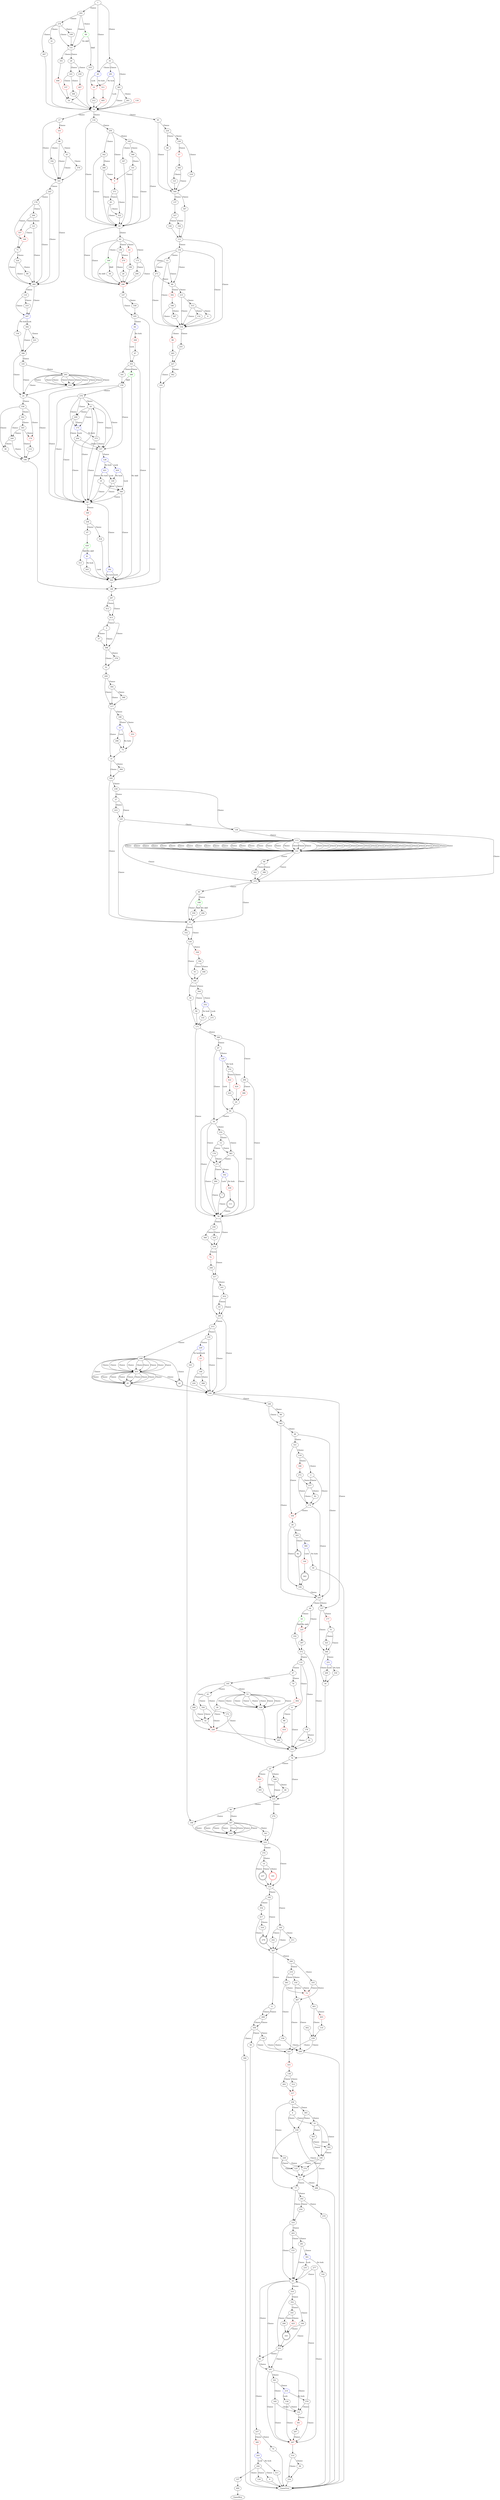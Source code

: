 digraph CityOfThieves {
1[label="1" shape=ellipse color=black];
1->202 [ label="Choice"];
1->49 [ label="Choice"];
1->33 [ label="Choice"];
2[label="2" shape=ellipse color=black];
2->377 [ label="Choice"];
2->174 [ label="Choice"];
3[label="3" shape=ellipse color=black];
3->37 [ label="Choice"];
3->398 [ label="Choice"];
4[label="4" shape=ellipse color=black];
4->339 [ label="Choice"];
4->35 [ label="Choice"];
5[label="5" shape=ellipse color=red];
5->371;
6[label="6" shape=ellipse color=black];
6->333 [ label="Choice"];
6->88 [ label="Choice"];
7[label="7" shape=doublecircle color=black];
7->78 [ label="Choice"];
8[label="8" shape=ellipse color=black];
8->334;
9[label="9" shape=ellipse color=black];
9-> GameOver;
10[label="10" shape=ellipse color=red];
10->212;
11[label="11" shape=ellipse color=black];
11->408 [ label="Choice"];
11->408 [ label="Choice"];
12[label="12" shape=ellipse color=black];
12->383 [ label="Choice"];
12->176 [ label="Choice"];
13[label="13" shape=ellipse color=black];
13->334 [ label="Choice"];
13->80 [ label="Choice"];
13->273 [ label="Choice"];
14[label="14" shape=ellipse color=black];
14->237 [ label="Choice"];
14->191 [ label="Choice"];
15[label="15" shape=ellipse color=blue];
15->298 [ label="Luck"];
15->75 [ label="No luck"];
16[label="16" shape=ellipse color=black];
16->333;
17[label="17" shape=ellipse color=black];
17->161 [ label="Choice"];
17->331 [ label="Choice"];
18[label="18" shape=ellipse color=green];
18->102 [ label="Skill"];
18->225 [ label="No skill"];
19[label="19" shape=ellipse color=black];
19->340 [ label="Choice"];
19->60 [ label="Choice"];
20[label="20" shape=ellipse color=black];
20->84;
21[label="21" shape=ellipse color=black];
21->77 [ label="Choice"];
21->288 [ label="Choice"];
22[label="22" shape=ellipse color=red];
22->198;
23[label="23" shape=ellipse color=red];
23->146;
24[label="24" shape=ellipse color=black];
24->336 [ label="Choice"];
24->196 [ label="Choice"];
25[label="25" shape=ellipse color=black];
25->169 [ label="Choice"];
25->323 [ label="Choice"];
25->115 [ label="Choice"];
26[label="26" shape=ellipse color=black];
26->296;
27[label="27" shape=ellipse color=black];
27->223 [ label="Choice"];
27->165 [ label="Choice"];
28[label="28" shape=ellipse color=black];
28->265 [ label="Choice"];
28->104 [ label="Choice"];
29[label="29" shape=ellipse color=black];
29->143 [ label="Choice"];
29->230 [ label="Choice"];
30[label="30" shape=ellipse color=black];
30->76;
31[label="31" shape=ellipse color=black];
31->329 [ label="Choice"];
31->364 [ label="Choice"];
32[label="32" shape=ellipse color=black];
32->249;
33[label="33" shape=ellipse color=black];
33->49 [ label="Choice"];
33->291 [ label="Choice"];
33->381 [ label="Choice"];
34[label="34" shape=ellipse color=black];
34->171;
35[label="35" shape=ellipse color=black];
35->305 [ label="Choice"];
35->189 [ label="Choice"];
35->382 [ label="Choice"];
36[label="36" shape=ellipse color=black];
36->196;
37[label="37" shape=ellipse color=black];
37->398;
38[label="38" shape=ellipse color=black];
38->296;
39[label="39" shape=ellipse color=black];
39->249 [ label="Choice"];
39->32 [ label="Choice"];
40[label="40" shape=ellipse color=black];
40->168 [ label="Choice"];
40->91 [ label="Choice"];
41[label="41" shape=ellipse color=black];
41->74;
42[label="42" shape=doublecircle color=black];
42->100;
43[label="43" shape=ellipse color=black];
43->209 [ label="Choice"];
43->175 [ label="Choice"];
43->107 [ label="Choice"];
43->60 [ label="Choice"];
44[label="44" shape=ellipse color=black];
44->225 [ label="Choice"];
44->18 [ label="Choice"];
45[label="45" shape=ellipse color=black];
45->161 [ label="Choice"];
45->376 [ label="Choice"];
46[label="46" shape=ellipse color=black];
46->115;
47[label="47" shape=ellipse color=black];
47->430;
48[label="48" shape=ellipse color=black];
48->205 [ label="Choice"];
48->321 [ label="Choice"];
49[label="49" shape=ellipse color=blue];
49->10 [ label="Luck"];
49->311 [ label="No luck"];
50[label="50" shape=ellipse color=black];
50->232 [ label="Choice"];
50->271 [ label="Choice"];
50->78 [ label="Choice"];
51[label="51" shape=ellipse color=black];
51->325 [ label="Choice"];
51->348 [ label="Choice"];
52[label="52" shape=ellipse color=black];
52->200;
53[label="53" shape=ellipse color=black];
53->328 [ label="Choice"];
53->328 [ label="Choice"];
53->328 [ label="Choice"];
53->328 [ label="Choice"];
53->328 [ label="Choice"];
53->328 [ label="Choice"];
53->328 [ label="Choice"];
53->328 [ label="Choice"];
53->39 [ label="Choice"];
54[label="54" shape=ellipse color=black];
54->74;
55[label="55" shape=ellipse color=black];
55->180;
56[label="56" shape=ellipse color=black];
56-> GameOver;
57[label="57" shape=ellipse color=red];
57->360;
58[label="58" shape=ellipse color=black];
58->171;
59[label="59" shape=ellipse color=black];
59-> GameOver;
60[label="60" shape=ellipse color=black];
60->192 [ label="Choice"];
60->349 [ label="Choice"];
61[label="61" shape=ellipse color=black];
61->350 [ label="Choice"];
61->172 [ label="Choice"];
62[label="62" shape=ellipse color=black];
62->190 [ label="Choice"];
62->22 [ label="Choice"];
62->173 [ label="Choice"];
62->136 [ label="Choice"];
62->296 [ label="Choice"];
63[label="63" shape=ellipse color=black];
63->280;
64[label="64" shape=ellipse color=blue];
64->353 [ label="Luck"];
64->309 [ label="No luck"];
65[label="65" shape=ellipse color=black];
65->96 [ label="Choice"];
65->319 [ label="Choice"];
65->197 [ label="Choice"];
66[label="66" shape=ellipse color=black];
66->300;
67[label="67" shape=ellipse color=black];
67->79 [ label="Choice"];
67->195 [ label="Choice"];
68[label="68" shape=ellipse color=black];
68->262 [ label="Choice"];
68->380 [ label="Choice"];
69[label="69" shape=ellipse color=green];
69->355 [ label="Skill"];
69->151 [ label="No skill"];
70[label="70" shape=ellipse color=black];
70-> GameOver;
71[label="71" shape=ellipse color=black];
71->324 [ label="Choice"];
71->282 [ label="Choice"];
72[label="72" shape=ellipse color=red];
72->208;
73[label="73" shape=ellipse color=red];
73->401;
74[label="74" shape=ellipse color=black];
74->116 [ label="Choice"];
74->95 [ label="Choice"];
74->17 [ label="Choice"];
75[label="75" shape=ellipse color=black];
75->31;
76[label="76" shape=ellipse color=black];
76->115 [ label="Choice"];
76->25 [ label="Choice"];
77[label="77" shape=ellipse color=black];
77->292 [ label="Choice"];
77->310 [ label="Choice"];
78[label="78" shape=ellipse color=black];
78->256 [ label="Choice"];
78->216 [ label="Choice"];
79[label="79" shape=ellipse color=black];
79->404;
80[label="80" shape=ellipse color=black];
80->215 [ label="Choice"];
80->392 [ label="Choice"];
81[label="81" shape=ellipse color=blue];
81->304 [ label="Luck"];
81->243 [ label="No luck"];
82[label="82" shape=doublecircle color=black];
82->104;
83[label="83" shape=ellipse color=black];
83->322 [ label="Choice"];
83->93 [ label="Choice"];
84[label="84" shape=ellipse color=black];
84->78 [ label="Choice"];
84->50 [ label="Choice"];
85[label="85" shape=doublecircle color=black];
85->100;
86[label="86" shape=ellipse color=black];
86->45 [ label="Choice"];
86->194 [ label="Choice"];
86->161 [ label="Choice"];
87[label="87" shape=ellipse color=black];
87->50 [ label="Choice"];
87->120 [ label="Choice"];
88[label="88" shape=ellipse color=black];
88->418;
89[label="89" shape=ellipse color=black];
89->282;
90[label="90" shape=ellipse color=black];
90->199 [ label="Choice"];
90->187 [ label="Choice"];
91[label="91" shape=ellipse color=black];
91->332 [ label="Choice"];
91->124 [ label="Choice"];
92[label="92" shape=ellipse color=black];
92->174;
93[label="93" shape=ellipse color=black];
93->62 [ label="Choice"];
93->296 [ label="Choice"];
94[label="94" shape=ellipse color=black];
94->234;
95[label="95" shape=ellipse color=black];
95->224 [ label="Choice"];
95->300 [ label="Choice"];
96[label="96" shape=ellipse color=black];
96->197 [ label="Choice"];
96->257 [ label="Choice"];
97[label="97" shape=ellipse color=black];
97->353;
98[label="98" shape=ellipse color=black];
98->363;
99[label="99" shape=ellipse color=red];
99->285;
100[label="100" shape=ellipse color=black];
100->127 [ label="Choice"];
100->246 [ label="Choice"];
101[label="101" shape=ellipse color=black];
101->5 [ label="Choice"];
101->93 [ label="Choice"];
102[label="102" shape=ellipse color=black];
102->372;
103[label="103" shape=ellipse color=black];
103->148;
104[label="104" shape=ellipse color=black];
104->205 [ label="Choice"];
105[label="105" shape=ellipse color=black];
105->304 [ label="Choice"];
105->64 [ label="Choice"];
106[label="106" shape=ellipse color=black];
106->231 [ label="Choice"];
106->163 [ label="Choice"];
107[label="107" shape=ellipse color=black];
107->128 [ label="Choice"];
107->60 [ label="Choice"];
108[label="108" shape=ellipse color=black];
108->299 [ label="Choice"];
108->201 [ label="Choice"];
109[label="109" shape=ellipse color=black];
109->151;
110[label="110" shape=ellipse color=black];
110->239;
111[label="111" shape=doublecircle color=black];
111->78 [ label="Choice"];
112[label="112" shape=ellipse color=black];
112->154 [ label="Choice"];
112->334 [ label="Choice"];
113[label="113" shape=ellipse color=black];
113->141 [ label="Choice"];
113->141 [ label="Choice"];
113->141 [ label="Choice"];
113->375 [ label="Choice"];
113->141 [ label="Choice"];
113->141 [ label="Choice"];
113->141 [ label="Choice"];
113->141 [ label="Choice"];
113->141 [ label="Choice"];
113->141 [ label="Choice"];
113->141 [ label="Choice"];
113->141 [ label="Choice"];
113->141 [ label="Choice"];
113->141 [ label="Choice"];
113->141 [ label="Choice"];
113->141 [ label="Choice"];
113->141 [ label="Choice"];
113->141 [ label="Choice"];
113->141 [ label="Choice"];
113->141 [ label="Choice"];
113->141 [ label="Choice"];
113->141 [ label="Choice"];
113->141 [ label="Choice"];
113->141 [ label="Choice"];
113->141 [ label="Choice"];
113->141 [ label="Choice"];
113->141 [ label="Choice"];
113->141 [ label="Choice"];
113->141 [ label="Choice"];
113->141 [ label="Choice"];
113->141 [ label="Choice"];
113->141 [ label="Choice"];
113->141 [ label="Choice"];
113->141 [ label="Choice"];
113->141 [ label="Choice"];
113->141 [ label="Choice"];
113->141 [ label="Choice"];
113->141 [ label="Choice"];
113->141 [ label="Choice"];
113->141 [ label="Choice"];
113->141 [ label="Choice"];
113->141 [ label="Choice"];
113->141 [ label="Choice"];
114[label="114" shape=ellipse color=black];
114->196;
115[label="115" shape=ellipse color=black];
115->274 [ label="Choice"];
115->90 [ label="Choice"];
116[label="116" shape=ellipse color=black];
116->93 [ label="Choice"];
116->250 [ label="Choice"];
117[label="117" shape=ellipse color=black];
117->31 [ label="Choice"];
117->188 [ label="Choice"];
118[label="118" shape=ellipse color=black];
118->166 [ label="Choice"];
118->2 [ label="Choice"];
119[label="119" shape=ellipse color=black];
119->247 [ label="Choice"];
119->233 [ label="Choice"];
120[label="120" shape=ellipse color=blue];
120->84 [ label="Luck"];
120->152 [ label="No luck"];
121[label="121" shape=ellipse color=black];
121->282 [ label="Choice"];
121->140 [ label="Choice"];
122[label="122" shape=ellipse color=black];
122->361 [ label="Choice"];
123[label="123" shape=ellipse color=black];
123->300;
124[label="124" shape=ellipse color=black];
124->180 [ label="Choice"];
124->326 [ label="Choice"];
125[label="125" shape=ellipse color=black];
125->21;
126[label="126" shape=ellipse color=black];
126->112;
127[label="127" shape=ellipse color=black];
127->177 [ label="Choice"];
127->348 [ label="Choice"];
128[label="128" shape=ellipse color=blue];
128->420 [ label="Luck"];
128->421 [ label="No luck"];
129[label="129" shape=ellipse color=black];
129-> GameOver;
130[label="130" shape=ellipse color=red];
130->74;
131[label="131" shape=ellipse color=black];
131->6 [ label="Choice"];
131->179 [ label="Choice"];
131->67 [ label="Choice"];
132[label="132" shape=ellipse color=black];
132->334;
133[label="133" shape=ellipse color=black];
133->182 [ label="Choice"];
133->160 [ label="Choice"];
134[label="134" shape=ellipse color=black];
134->396;
135[label="135" shape=ellipse color=black];
135->100 [ label="Choice"];
135->229 [ label="Choice"];
136[label="136" shape=ellipse color=black];
136->270 [ label="Choice"];
136->296 [ label="Choice"];
137[label="137" shape=ellipse color=black];
137->327;
138[label="138" shape=ellipse color=black];
138->312 [ label="Choice"];
138->283 [ label="Choice"];
139[label="139" shape=ellipse color=black];
139->375 [ label="Choice"];
139->113 [ label="Choice"];
140[label="140" shape=ellipse color=red];
140->71;
141[label="141" shape=ellipse color=black];
141->375 [ label="Choice"];
141->68 [ label="Choice"];
142[label="142" shape=ellipse color=black];
142-> GameOver;
143[label="143" shape=ellipse color=black];
143->306 [ label="Choice"];
143->157 [ label="Choice"];
144[label="144" shape=ellipse color=red];
144->303;
145[label="145" shape=ellipse color=black];
145->293 [ label="Choice"];
145->24 [ label="Choice"];
146[label="146" shape=ellipse color=black];
146->388 [ label="Choice"];
146->220 [ label="Choice"];
147[label="147" shape=ellipse color=black];
147->105 [ label="Choice"];
147->338 [ label="Choice"];
148[label="148" shape=ellipse color=black];
148->287;
149[label="149" shape=ellipse color=black];
149->60 [ label="Choice"];
149->340 [ label="Choice"];
150[label="150" shape=ellipse color=black];
150->367 [ label="Choice"];
150->73 [ label="Choice"];
151[label="151" shape=ellipse color=black];
151->351 [ label="Choice"];
151->29 [ label="Choice"];
152[label="152" shape=ellipse color=black];
152->422 [ label="Choice"];
152->424 [ label="Choice"];
153[label="153" shape=ellipse color=black];
153->65;
154[label="154" shape=ellipse color=black];
154->334 [ label="Choice"];
154->80 [ label="Choice"];
154->273 [ label="Choice"];
154->13 [ label="Choice"];
155[label="155" shape=ellipse color=black];
155->171;
156[label="156" shape=ellipse color=black];
156->201 [ label="Choice"];
156->299 [ label="Choice"];
157[label="157" shape=ellipse color=red];
157->54;
158[label="158" shape=ellipse color=black];
158->122 [ label="Choice"];
158->207 [ label="Choice"];
159[label="159" shape=ellipse color=black];
159->278 [ label="Choice"];
159->107 [ label="Choice"];
159->60 [ label="Choice"];
160[label="160" shape=ellipse color=black];
160->242 [ label="Choice"];
160->307 [ label="Choice"];
160->211 [ label="Choice"];
161[label="161" shape=ellipse color=black];
161->282 [ label="Choice"];
161->245 [ label="Choice"];
162[label="162" shape=ellipse color=blue];
162->7 [ label="Luck"];
162->226 [ label="No luck"];
163[label="163" shape=doublecircle color=black];
163->231;
164[label="164" shape=ellipse color=black];
164->112;
165[label="165" shape=ellipse color=black];
165->91 [ label="Choice"];
165->139 [ label="Choice"];
166[label="166" shape=ellipse color=red];
166->272;
167[label="167" shape=ellipse color=black];
167->93;
168[label="168" shape=ellipse color=green];
168->359 [ label="Skill"];
168->266 [ label="No skill"];
169[label="169" shape=ellipse color=black];
169->115 [ label="Choice"];
169->46 [ label="Choice"];
170[label="170" shape=ellipse color=red];
170->114;
171[label="171" shape=ellipse color=black];
171->399 [ label="Choice"];
171->78 [ label="Choice"];
172[label="172" shape=ellipse color=black];
172->333;
173[label="173" shape=ellipse color=black];
173->206 [ label="Choice"];
173->296 [ label="Choice"];
174[label="174" shape=ellipse color=black];
174->205 [ label="Choice"];
174->356 [ label="Choice"];
175[label="175" shape=ellipse color=blue];
175->204 [ label="Luck"];
175->373 [ label="No luck"];
176[label="176" shape=ellipse color=black];
176->271 [ label="Choice"];
176->78 [ label="Choice"];
177[label="177" shape=ellipse color=red];
177->51;
178[label="178" shape=ellipse color=black];
178->264 [ label="Choice"];
178->140 [ label="Choice"];
178->282 [ label="Choice"];
179[label="179" shape=ellipse color=black];
179->16 [ label="Choice"];
179->333 [ label="Choice"];
180[label="180" shape=ellipse color=black];
180->34 [ label="Choice"];
180->344 [ label="Choice"];
181[label="181" shape=ellipse color=black];
181->159;
182[label="182" shape=ellipse color=black];
182->279 [ label="Choice"];
182->354 [ label="Choice"];
183[label="183" shape=ellipse color=black];
183->93 [ label="Choice"];
183->366 [ label="Choice"];
183->167 [ label="Choice"];
184[label="184" shape=ellipse color=black];
184->55 [ label="Choice"];
184->308 [ label="Choice"];
185[label="185" shape=ellipse color=black];
185->122 [ label="Choice"];
185->207 [ label="Choice"];
186[label="186" shape=ellipse color=black];
186->334 [ label="Choice"];
186->387 [ label="Choice"];
187[label="187" shape=ellipse color=black];
187->260 [ label="Choice"];
187->341 [ label="Choice"];
187->260 [ label="Choice"];
187->260 [ label="Choice"];
187->260 [ label="Choice"];
187->260 [ label="Choice"];
187->260 [ label="Choice"];
187->260 [ label="Choice"];
187->260 [ label="Choice"];
188[label="188" shape=ellipse color=black];
188->253 [ label="Choice"];
188->15 [ label="Choice"];
189[label="189" shape=ellipse color=black];
189->125 [ label="Choice"];
189->21 [ label="Choice"];
189->374 [ label="Choice"];
190[label="190" shape=ellipse color=green];
190->38 [ label="Skill"];
190->296 [ label="No skill"];
191[label="191" shape=doublecircle color=red];
191->133;
192[label="192" shape=ellipse color=blue];
192->304 [ label="Luck"];
192->304 [ label="No luck"];
193[label="193" shape=ellipse color=black];
193->425 [ label="Choice"];
193->286 [ label="Choice"];
194[label="194" shape=ellipse color=black];
194->161;
195[label="195" shape=ellipse color=black];
195->53 [ label="Choice"];
195->268 [ label="Choice"];
195->61 [ label="Choice"];
196[label="196" shape=ellipse color=black];
196->148;
197[label="197" shape=ellipse color=black];
197->207 [ label="Choice"];
197->122 [ label="Choice"];
197->301 [ label="Choice"];
198[label="198" shape=ellipse color=black];
198->296;
199[label="199" shape=ellipse color=black];
199->222;
200[label="200" shape=ellipse color=black];
200->394 [ label="Choice"];
200->117 [ label="Choice"];
201[label="201" shape=ellipse color=black];
201->431;
202[label="202" shape=ellipse color=black];
202->276 [ label="Choice"];
202->69 [ label="Choice"];
202->151 [ label="Choice"];
203[label="203" shape=ellipse color=blue];
203->244 [ label="Luck"];
203->411 [ label="No luck"];
204[label="204" shape=ellipse color=black];
204->107 [ label="Choice"];
204->60 [ label="Choice"];
205[label="205" shape=ellipse color=black];
205->127 [ label="Choice"];
205->44 [ label="Choice"];
206[label="206" shape=ellipse color=black];
206->296;
207[label="207" shape=ellipse color=red];
207->314;
208[label="208" shape=ellipse color=black];
208->317;
209[label="209" shape=ellipse color=black];
209->175 [ label="Choice"];
209->107 [ label="Choice"];
209->60 [ label="Choice"];
210[label="210" shape=ellipse color=black];
210-> GameOver;
211[label="211" shape=ellipse color=black];
211->307;
212[label="212" shape=ellipse color=black];
212->74;
213[label="213" shape=ellipse color=black];
213->135 [ label="Choice"];
213->248 [ label="Choice"];
213->100 [ label="Choice"];
214[label="214" shape=ellipse color=blue];
214->158 [ label="Luck"];
214->379 [ label="No luck"];
215[label="215" shape=ellipse color=black];
215->315 [ label="Choice"];
215->334 [ label="Choice"];
216[label="216" shape=ellipse color=black];
216->317 [ label="Choice"];
216->72 [ label="Choice"];
217[label="217" shape=ellipse color=red];
217->259;
218[label="218" shape=ellipse color=black];
218->300;
219[label="219" shape=ellipse color=black];
219->150 [ label="Choice"];
219->393 [ label="Choice"];
220[label="220" shape=ellipse color=black];
220->100;
221[label="221" shape=ellipse color=black];
221->396;
222[label="222" shape=ellipse color=black];
222->370 [ label="Choice"];
222->133 [ label="Choice"];
223[label="223" shape=ellipse color=black];
223->165;
224[label="224" shape=ellipse color=black];
224->66 [ label="Choice"];
224->236 [ label="Choice"];
225[label="225" shape=ellipse color=red];
225->397;
226[label="226" shape=ellipse color=red];
226->111;
227[label="227" shape=ellipse color=black];
227->103 [ label="Choice"];
227->362 [ label="Choice"];
228[label="228" shape=ellipse color=black];
228->374 [ label="Choice"];
228->21 [ label="Choice"];
228->125 [ label="Choice"];
229[label="229" shape=ellipse color=blue];
229->23 [ label="Luck"];
229->343 [ label="No luck"];
230[label="230" shape=ellipse color=black];
230->407;
231[label="231" shape=ellipse color=black];
231->197 [ label="Choice"];
231->96 [ label="Choice"];
232[label="232" shape=ellipse color=black];
232->383 [ label="Choice"];
232->12 [ label="Choice"];
233[label="233" shape=ellipse color=black];
233->247;
234[label="234" shape=ellipse color=black];
234-> GameOver;
235[label="235" shape=ellipse color=black];
235->65;
236[label="236" shape=ellipse color=black];
236->57 [ label="Choice"];
236->218 [ label="Choice"];
237[label="237" shape=doublecircle color=black];
237->133;
238[label="238" shape=ellipse color=black];
238->27 [ label="Choice"];
238->139 [ label="Choice"];
239[label="239" shape=ellipse color=black];
239->299 [ label="Choice"];
239->201 [ label="Choice"];
240[label="240" shape=ellipse color=black];
240->196 [ label="Choice"];
240->36 [ label="Choice"];
241[label="241" shape=ellipse color=black];
241->432;
242[label="242" shape=ellipse color=black];
242->307;
243[label="243" shape=ellipse color=black];
243->304;
244[label="244" shape=ellipse color=black];
244->129 [ label="Choice"];
244->337 [ label="Choice"];
244->9 [ label="Choice"];
245[label="245" shape=ellipse color=black];
245->282 [ label="Choice"];
245->178 [ label="Choice"];
246[label="246" shape=ellipse color=black];
246->98 [ label="Choice"];
246->363 [ label="Choice"];
247[label="247" shape=ellipse color=blue];
247->384 [ label="Luck"];
247->134 [ label="No luck"];
248[label="248" shape=ellipse color=black];
248->433 [ label="Choice"];
248->433 [ label="Choice"];
248->433 [ label="Choice"];
248->85 [ label="Choice"];
248->42 [ label="Choice"];
248->433 [ label="Choice"];
248->433 [ label="Choice"];
248->433 [ label="Choice"];
248->433 [ label="Choice"];
248->433 [ label="Choice"];
248->433 [ label="Choice"];
249[label="249" shape=ellipse color=red];
249->295;
250[label="250" shape=ellipse color=black];
250->183 [ label="Choice"];
250->5 [ label="Choice"];
250->342 [ label="Choice"];
251[label="251" shape=ellipse color=blue];
251->269 [ label="Luck"];
251->330 [ label="No luck"];
252[label="252" shape=ellipse color=blue];
252->275 [ label="Luck"];
252->155 [ label="No luck"];
253[label="253" shape=ellipse color=red];
253->75;
254[label="254" shape=ellipse color=black];
254->310;
255[label="255" shape=ellipse color=black];
255->227;
256[label="256" shape=ellipse color=black];
256->369 [ label="Choice"];
256->320 [ label="Choice"];
257[label="257" shape=ellipse color=black];
257->385 [ label="Choice"];
257->70 [ label="Choice"];
258[label="258" shape=ellipse color=black];
258->318 [ label="Choice"];
258->47 [ label="Choice"];
259[label="259" shape=ellipse color=black];
259->365 [ label="Choice"];
259->4 [ label="Choice"];
259->228 [ label="Choice"];
260[label="260" shape=ellipse color=black];
260->222;
261[label="261" shape=ellipse color=black];
261->74;
262[label="262" shape=ellipse color=black];
262->375;
263[label="263" shape=ellipse color=black];
263->281 [ label="Choice"];
263->153 [ label="Choice"];
264[label="264" shape=ellipse color=black];
264->121 [ label="Choice"];
264->357 [ label="Choice"];
265[label="265" shape=ellipse color=black];
265->390 [ label="Choice"];
265->82 [ label="Choice"];
266[label="266" shape=ellipse color=black];
266->91;
267[label="267" shape=ellipse color=black];
267->74;
268[label="268" shape=ellipse color=black];
268->249 [ label="Choice"];
268->32 [ label="Choice"];
269[label="269" shape=ellipse color=black];
269->30;
270[label="270" shape=ellipse color=red];
270->26;
271[label="271" shape=ellipse color=black];
271->284 [ label="Choice"];
271->162 [ label="Choice"];
272[label="272" shape=ellipse color=black];
272->174 [ label="Choice"];
272->377 [ label="Choice"];
273[label="273" shape=ellipse color=black];
273->334 [ label="Choice"];
273->80 [ label="Choice"];
274[label="274" shape=ellipse color=black];
274->222;
275[label="275" shape=ellipse color=black];
275->171;
276[label="276" shape=ellipse color=black];
276->109 [ label="Choice"];
276->267 [ label="Choice"];
276->151 [ label="Choice"];
276->41 [ label="Choice"];
277[label="277" shape=ellipse color=black];
277->65 [ label="Choice"];
277->207 [ label="Choice"];
278[label="278" shape=ellipse color=black];
278->175 [ label="Choice"];
278->209 [ label="Choice"];
278->43 [ label="Choice"];
278->60 [ label="Choice"];
278->107 [ label="Choice"];
279[label="279" shape=doublecircle color=black];
279->307;
280[label="280" shape=ellipse color=black];
280->213 [ label="Choice"];
280->100 [ label="Choice"];
281[label="281" shape=ellipse color=black];
281->65 [ label="Choice"];
281->391 [ label="Choice"];
282[label="282" shape=ellipse color=black];
282->247 [ label="Choice"];
282->119 [ label="Choice"];
283[label="283" shape=ellipse color=black];
283->217;
284[label="284" shape=ellipse color=black];
284->78 [ label="Choice"];
285[label="285" shape=ellipse color=black];
285->227;
286[label="286" shape=ellipse color=black];
286->163;
287[label="287" shape=ellipse color=black];
287->412 [ label="Choice"];
287->413 [ label="Choice"];
288[label="288" shape=ellipse color=black];
288-> GameOver;
289[label="289" shape=ellipse color=black];
289->5 [ label="Choice"];
289->93 [ label="Choice"];
290[label="290" shape=ellipse color=black];
290->219 [ label="Choice"];
290->335 [ label="Choice"];
291[label="291" shape=ellipse color=blue];
291->74 [ label="Luck"];
291->10 [ label="No luck"];
292[label="292" shape=ellipse color=black];
292->254 [ label="Choice"];
292->210 [ label="Choice"];
293[label="293" shape=ellipse color=black];
293->434 [ label="Choice"];
293->434 [ label="Choice"];
293->434 [ label="Choice"];
293->434 [ label="Choice"];
293->434 [ label="Choice"];
293->434 [ label="Choice"];
293->434 [ label="Choice"];
293->24 [ label="Choice"];
293->434 [ label="Choice"];
293->434 [ label="Choice"];
293->434 [ label="Choice"];
294[label="294" shape=ellipse color=black];
294->386 [ label="Choice"];
294->78 [ label="Choice"];
295[label="295" shape=ellipse color=black];
295->333;
296[label="296" shape=ellipse color=red];
296->147;
297[label="297" shape=ellipse color=black];
297->207 [ label="Choice"];
298[label="298" shape=ellipse color=black];
298->75;
299[label="299" shape=ellipse color=black];
299-> GameOver;
300[label="300" shape=ellipse color=black];
300->347 [ label="Choice"];
300->137 [ label="Choice"];
301[label="301" shape=ellipse color=black];
301->185 [ label="Choice"];
301->214 [ label="Choice"];
302[label="302" shape=ellipse color=black];
302->345 [ label="Choice"];
302->240 [ label="Choice"];
303[label="303" shape=doublecircle color=black];
303->104;
304[label="304" shape=ellipse color=black];
304->148;
305[label="305" shape=ellipse color=black];
305->189 [ label="Choice"];
305->382 [ label="Choice"];
306[label="306" shape=ellipse color=black];
306->74;
307[label="307" shape=ellipse color=black];
307->290 [ label="Choice"];
307->11 [ label="Choice"];
308[label="308" shape=ellipse color=black];
308->180;
309[label="309" shape=ellipse color=red];
309->97;
310[label="310" shape=ellipse color=black];
310->65 [ label="Choice"];
310->263 [ label="Choice"];
311[label="311" shape=ellipse color=red];
311->405;
312[label="312" shape=ellipse color=black];
312->217;
313[label="313" shape=ellipse color=black];
313->304;
314[label="314" shape=ellipse color=black];
314->234 [ label="Choice"];
314->94 [ label="Choice"];
315[label="315" shape=ellipse color=black];
315->132 [ label="Choice"];
315->334 [ label="Choice"];
315->8 [ label="Choice"];
316[label="316" shape=ellipse color=black];
316->279;
317[label="317" shape=ellipse color=black];
317->241 [ label="Choice"];
317->280 [ label="Choice"];
318[label="318" shape=ellipse color=black];
318->304;
319[label="319" shape=ellipse color=black];
319->231 [ label="Choice"];
319->352 [ label="Choice"];
320[label="320" shape=ellipse color=black];
320->216;
321[label="321" shape=ellipse color=black];
321->118 [ label="Choice"];
321->356 [ label="Choice"];
322[label="322" shape=ellipse color=black];
322->93;
323[label="323" shape=ellipse color=red];
323->395;
324[label="324" shape=ellipse color=black];
324->282 [ label="Choice"];
324->89 [ label="Choice"];
325[label="325" shape=ellipse color=black];
325->348;
326[label="326" shape=ellipse color=red];
326->184;
327[label="327" shape=ellipse color=black];
327->164 [ label="Choice"];
327->126 [ label="Choice"];
328[label="328" shape=ellipse color=black];
328->333;
329[label="329" shape=ellipse color=black];
329->91 [ label="Choice"];
329->238 [ label="Choice"];
330[label="330" shape=ellipse color=black];
330->30;
331[label="331" shape=ellipse color=red];
331->86;
332[label="332" shape=ellipse color=black];
332->124;
333[label="333" shape=ellipse color=black];
333->76;
334[label="334" shape=ellipse color=black];
334->255 [ label="Choice"];
334->99 [ label="Choice"];
335[label="335" shape=ellipse color=black];
335->367 [ label="Choice"];
335->73 [ label="Choice"];
336[label="336" shape=ellipse color=black];
336->302 [ label="Choice"];
336->36 [ label="Choice"];
336->170 [ label="Choice"];
337[label="337" shape=ellipse color=black];
337->400;
338[label="338" shape=ellipse color=black];
338->105;
339[label="339" shape=ellipse color=black];
339->288 [ label="Choice"];
339->77 [ label="Choice"];
340[label="340" shape=ellipse color=black];
340->60 [ label="Choice"];
340->304 [ label="Choice"];
341[label="341" shape=ellipse color=black];
341->222;
342[label="342" shape=ellipse color=black];
342->93 [ label="Choice"];
342->289 [ label="Choice"];
343[label="343" shape=ellipse color=black];
343->199;
344[label="344" shape=ellipse color=black];
344->252 [ label="Choice"];
344->58 [ label="Choice"];
345[label="345" shape=ellipse color=black];
345->170 [ label="Choice"];
345->196 [ label="Choice"];
345->240 [ label="Choice"];
346[label="346" shape=ellipse color=black];
346-> GameOver;
347[label="347" shape=ellipse color=black];
347->112;
348[label="348" shape=ellipse color=black];
348->251 [ label="Choice"];
348->30 [ label="Choice"];
349[label="349" shape=ellipse color=red];
349->258;
350[label="350" shape=ellipse color=black];
350->32 [ label="Choice"];
350->249 [ label="Choice"];
351[label="351" shape=ellipse color=black];
351->406;
352[label="352" shape=ellipse color=black];
352->106 [ label="Choice"];
352->193 [ label="Choice"];
353[label="353" shape=ellipse color=black];
353->304 [ label="Choice"];
353->181 [ label="Choice"];
353->389 [ label="Choice"];
354[label="354" shape=ellipse color=black];
354->417;
355[label="355" shape=ellipse color=black];
355->74;
356[label="356" shape=ellipse color=red];
356->28;
357[label="357" shape=ellipse color=red];
357->71;
358[label="358" shape=ellipse color=black];
358->56 [ label="Choice"];
358->108 [ label="Choice"];
358->346 [ label="Choice"];
359[label="359" shape=ellipse color=black];
359->91;
360[label="360" shape=ellipse color=black];
360->123 [ label="Choice"];
360->300 [ label="Choice"];
361[label="361" shape=ellipse color=red];
361->297;
362[label="362" shape=ellipse color=black];
362->103;
363[label="363" shape=ellipse color=black];
363->205 [ label="Choice"];
363->48 [ label="Choice"];
364[label="364" shape=ellipse color=black];
364->329;
365[label="365" shape=ellipse color=black];
365->339 [ label="Choice"];
365->35 [ label="Choice"];
366[label="366" shape=ellipse color=black];
366->101 [ label="Choice"];
366->93 [ label="Choice"];
367[label="367" shape=ellipse color=black];
367->201 [ label="Choice"];
367->299 [ label="Choice"];
368[label="368" shape=ellipse color=black];
368->117;
369[label="369" shape=ellipse color=black];
369->216;
370[label="370" shape=ellipse color=black];
370->133 [ label="Choice"];
370->14 [ label="Choice"];
371[label="371" shape=ellipse color=black];
371->83 [ label="Choice"];
371->322 [ label="Choice"];
372[label="372" shape=ellipse color=black];
372->131 [ label="Choice"];
372->333 [ label="Choice"];
373[label="373" shape=ellipse color=black];
373->60 [ label="Choice"];
373->107 [ label="Choice"];
373->43 [ label="Choice"];
374[label="374" shape=ellipse color=black];
374->21;
375[label="375" shape=ellipse color=black];
375->91 [ label="Choice"];
375->40 [ label="Choice"];
376[label="376" shape=ellipse color=black];
376->161;
377[label="377" shape=ellipse color=black];
377->174 [ label="Choice"];
377->92 [ label="Choice"];
378[label="378" shape=ellipse color=black];
378->52;
379[label="379" shape=ellipse color=black];
379->122 [ label="Choice"];
379->207 [ label="Choice"];
379->65 [ label="Choice"];
380[label="380" shape=ellipse color=black];
380->375;
381[label="381" shape=ellipse color=black];
381->261 [ label="Choice"];
381->74 [ label="Choice"];
382[label="382" shape=ellipse color=black];
382->189 [ label="Choice"];
383[label="383" shape=ellipse color=black];
383->78 [ label="Choice"];
383->271 [ label="Choice"];
384[label="384" shape=ellipse color=black];
384->221 [ label="Choice"];
384->396 [ label="Choice"];
385[label="385" shape=ellipse color=red];
385->203;
386[label="386" shape=ellipse color=red];
386->20;
387[label="387" shape=ellipse color=black];
387->334;
388[label="388" shape=ellipse color=black];
388->100;
389[label="389" shape=ellipse color=green];
389->159 [ label="Skill"];
389->304 [ label="No skill"];
390[label="390" shape=ellipse color=blue];
390->144 [ label="Luck"];
390->59 [ label="No luck"];
391[label="391" shape=ellipse color=blue];
391->235 [ label="Luck"];
391->142 [ label="No luck"];
392[label="392" shape=ellipse color=red];
392->186;
393[label="393" shape=ellipse color=black];
393->73 [ label="Choice"];
393->156 [ label="Choice"];
394[label="394" shape=ellipse color=black];
394->368 [ label="Choice"];
394->117 [ label="Choice"];
395[label="395" shape=ellipse color=black];
395->115;
396[label="396" shape=ellipse color=black];
396->24 [ label="Choice"];
396->145 [ label="Choice"];
397[label="397" shape=ellipse color=black];
397->372;
398[label="398" shape=ellipse color=black];
398->378 [ label="Choice"];
398->52 [ label="Choice"];
399[label="399" shape=ellipse color=black];
399->87 [ label="Choice"];
399->294 [ label="Choice"];
400[label="400" shape=ellipse color=black];
400-> GameWon;
401[label="401" shape=ellipse color=black];
401->403 [ label="Choice"];
401->239 [ label="Choice"];
402[label="402" shape=ellipse color=black];
402->239;
403[label="403" shape=ellipse color=red];
403->110;
404[label="404" shape=ellipse color=red];
404->295;
405[label="405" shape=ellipse color=red];
405->74;
406[label="406" shape=ellipse color=red];
406->54;
407[label="407" shape=ellipse color=red];
407->54;
408[label="408" shape=ellipse color=black];
408->358 [ label="Choice"];
408->358 [ label="Choice"];
411[label="411" shape=ellipse color=black];
411-> GameOver;
412[label="412" shape=ellipse color=black];
412->413;
413[label="413" shape=ellipse color=black];
413->398 [ label="Choice"];
413->3 [ label="Choice"];
417[label="417" shape=ellipse color=black];
417->316 [ label="Choice"];
417->307 [ label="Choice"];
418[label="418" shape=ellipse color=red];
418->295;
420[label="420" shape=ellipse color=blue];
420->340 [ label="Luck"];
420->149 [ label="No luck"];
421[label="421" shape=ellipse color=blue];
421->149 [ label="Luck"];
421->19 [ label="No luck"];
422[label="422" shape=ellipse color=red];
422->423;
423[label="423" shape=ellipse color=black];
423->20;
424[label="424" shape=ellipse color=red];
424->20;
425[label="425" shape=ellipse color=red];
425->163;
430[label="430" shape=ellipse color=green];
430->313 [ label="Skill"];
430->81 [ label="No skill"];
431[label="431" shape=ellipse color=red];
431->138;
432[label="432" shape=ellipse color=black];
432->63 [ label="Choice"];
432->280 [ label="Choice"];
433[label="433" shape=ellipse color=black];
433->85 [ label="Choice"];
433->85 [ label="Choice"];
433->85 [ label="Choice"];
433->85 [ label="Choice"];
433->42 [ label="Choice"];
433->85 [ label="Choice"];
433->85 [ label="Choice"];
433->85 [ label="Choice"];
433->85 [ label="Choice"];
433->85 [ label="Choice"];
434[label="434" shape=ellipse color=black];
434->24;
}
